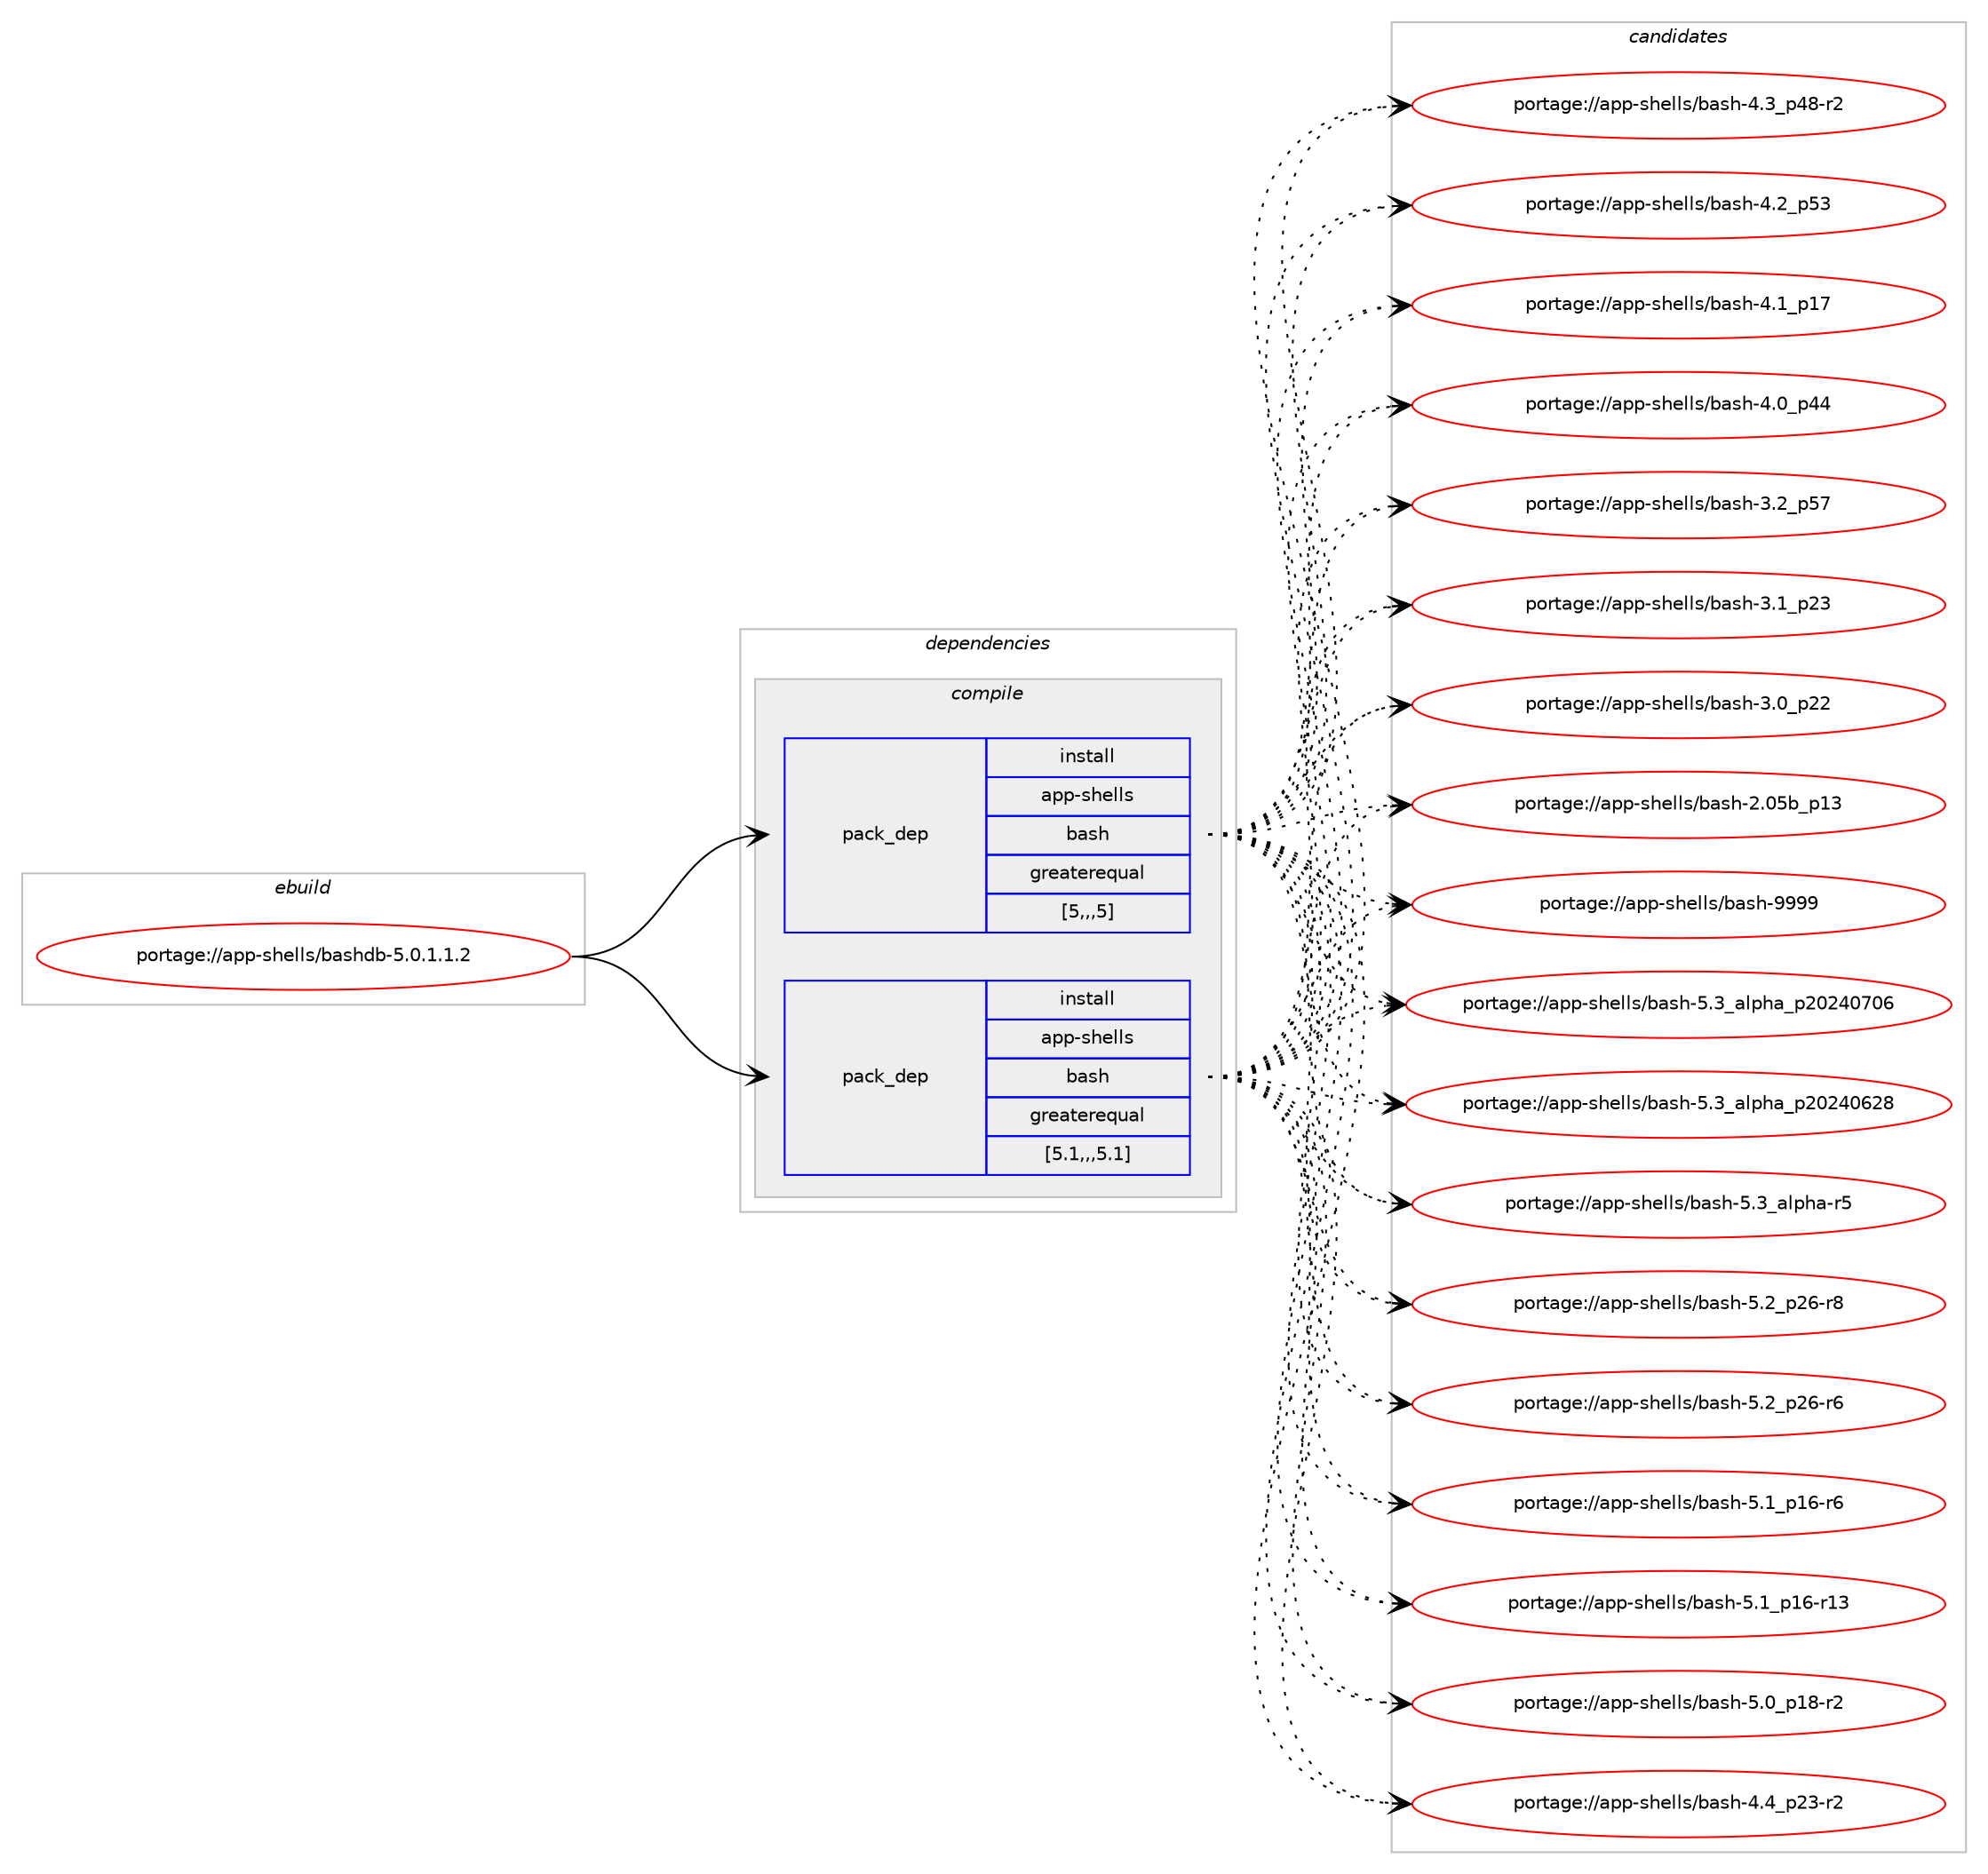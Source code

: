 digraph prolog {

# *************
# Graph options
# *************

newrank=true;
concentrate=true;
compound=true;
graph [rankdir=LR,fontname=Helvetica,fontsize=10,ranksep=1.5];#, ranksep=2.5, nodesep=0.2];
edge  [arrowhead=vee];
node  [fontname=Helvetica,fontsize=10];

# **********
# The ebuild
# **********

subgraph cluster_leftcol {
color=gray;
rank=same;
label=<<i>ebuild</i>>;
id [label="portage://app-shells/bashdb-5.0.1.1.2", color=red, width=4, href="../app-shells/bashdb-5.0.1.1.2.svg"];
}

# ****************
# The dependencies
# ****************

subgraph cluster_midcol {
color=gray;
label=<<i>dependencies</i>>;
subgraph cluster_compile {
fillcolor="#eeeeee";
style=filled;
label=<<i>compile</i>>;
subgraph pack36677 {
dependency51486 [label=<<TABLE BORDER="0" CELLBORDER="1" CELLSPACING="0" CELLPADDING="4" WIDTH="220"><TR><TD ROWSPAN="6" CELLPADDING="30">pack_dep</TD></TR><TR><TD WIDTH="110">install</TD></TR><TR><TD>app-shells</TD></TR><TR><TD>bash</TD></TR><TR><TD>greaterequal</TD></TR><TR><TD>[5,,,5]</TD></TR></TABLE>>, shape=none, color=blue];
}
id:e -> dependency51486:w [weight=20,style="solid",arrowhead="vee"];
subgraph pack36678 {
dependency51487 [label=<<TABLE BORDER="0" CELLBORDER="1" CELLSPACING="0" CELLPADDING="4" WIDTH="220"><TR><TD ROWSPAN="6" CELLPADDING="30">pack_dep</TD></TR><TR><TD WIDTH="110">install</TD></TR><TR><TD>app-shells</TD></TR><TR><TD>bash</TD></TR><TR><TD>greaterequal</TD></TR><TR><TD>[5.1,,,5.1]</TD></TR></TABLE>>, shape=none, color=blue];
}
id:e -> dependency51487:w [weight=20,style="solid",arrowhead="vee"];
}
subgraph cluster_compileandrun {
fillcolor="#eeeeee";
style=filled;
label=<<i>compile and run</i>>;
}
subgraph cluster_run {
fillcolor="#eeeeee";
style=filled;
label=<<i>run</i>>;
}
}

# **************
# The candidates
# **************

subgraph cluster_choices {
rank=same;
color=gray;
label=<<i>candidates</i>>;

subgraph choice36677 {
color=black;
nodesep=1;
choice97112112451151041011081081154798971151044557575757 [label="portage://app-shells/bash-9999", color=red, width=4,href="../app-shells/bash-9999.svg"];
choice971121124511510410110810811547989711510445534651959710811210497951125048505248554854 [label="portage://app-shells/bash-5.3_alpha_p20240706", color=red, width=4,href="../app-shells/bash-5.3_alpha_p20240706.svg"];
choice971121124511510410110810811547989711510445534651959710811210497951125048505248545056 [label="portage://app-shells/bash-5.3_alpha_p20240628", color=red, width=4,href="../app-shells/bash-5.3_alpha_p20240628.svg"];
choice9711211245115104101108108115479897115104455346519597108112104974511453 [label="portage://app-shells/bash-5.3_alpha-r5", color=red, width=4,href="../app-shells/bash-5.3_alpha-r5.svg"];
choice9711211245115104101108108115479897115104455346509511250544511456 [label="portage://app-shells/bash-5.2_p26-r8", color=red, width=4,href="../app-shells/bash-5.2_p26-r8.svg"];
choice9711211245115104101108108115479897115104455346509511250544511454 [label="portage://app-shells/bash-5.2_p26-r6", color=red, width=4,href="../app-shells/bash-5.2_p26-r6.svg"];
choice9711211245115104101108108115479897115104455346499511249544511454 [label="portage://app-shells/bash-5.1_p16-r6", color=red, width=4,href="../app-shells/bash-5.1_p16-r6.svg"];
choice971121124511510410110810811547989711510445534649951124954451144951 [label="portage://app-shells/bash-5.1_p16-r13", color=red, width=4,href="../app-shells/bash-5.1_p16-r13.svg"];
choice9711211245115104101108108115479897115104455346489511249564511450 [label="portage://app-shells/bash-5.0_p18-r2", color=red, width=4,href="../app-shells/bash-5.0_p18-r2.svg"];
choice9711211245115104101108108115479897115104455246529511250514511450 [label="portage://app-shells/bash-4.4_p23-r2", color=red, width=4,href="../app-shells/bash-4.4_p23-r2.svg"];
choice9711211245115104101108108115479897115104455246519511252564511450 [label="portage://app-shells/bash-4.3_p48-r2", color=red, width=4,href="../app-shells/bash-4.3_p48-r2.svg"];
choice971121124511510410110810811547989711510445524650951125351 [label="portage://app-shells/bash-4.2_p53", color=red, width=4,href="../app-shells/bash-4.2_p53.svg"];
choice971121124511510410110810811547989711510445524649951124955 [label="portage://app-shells/bash-4.1_p17", color=red, width=4,href="../app-shells/bash-4.1_p17.svg"];
choice971121124511510410110810811547989711510445524648951125252 [label="portage://app-shells/bash-4.0_p44", color=red, width=4,href="../app-shells/bash-4.0_p44.svg"];
choice971121124511510410110810811547989711510445514650951125355 [label="portage://app-shells/bash-3.2_p57", color=red, width=4,href="../app-shells/bash-3.2_p57.svg"];
choice971121124511510410110810811547989711510445514649951125051 [label="portage://app-shells/bash-3.1_p23", color=red, width=4,href="../app-shells/bash-3.1_p23.svg"];
choice971121124511510410110810811547989711510445514648951125050 [label="portage://app-shells/bash-3.0_p22", color=red, width=4,href="../app-shells/bash-3.0_p22.svg"];
choice9711211245115104101108108115479897115104455046485398951124951 [label="portage://app-shells/bash-2.05b_p13", color=red, width=4,href="../app-shells/bash-2.05b_p13.svg"];
dependency51486:e -> choice97112112451151041011081081154798971151044557575757:w [style=dotted,weight="100"];
dependency51486:e -> choice971121124511510410110810811547989711510445534651959710811210497951125048505248554854:w [style=dotted,weight="100"];
dependency51486:e -> choice971121124511510410110810811547989711510445534651959710811210497951125048505248545056:w [style=dotted,weight="100"];
dependency51486:e -> choice9711211245115104101108108115479897115104455346519597108112104974511453:w [style=dotted,weight="100"];
dependency51486:e -> choice9711211245115104101108108115479897115104455346509511250544511456:w [style=dotted,weight="100"];
dependency51486:e -> choice9711211245115104101108108115479897115104455346509511250544511454:w [style=dotted,weight="100"];
dependency51486:e -> choice9711211245115104101108108115479897115104455346499511249544511454:w [style=dotted,weight="100"];
dependency51486:e -> choice971121124511510410110810811547989711510445534649951124954451144951:w [style=dotted,weight="100"];
dependency51486:e -> choice9711211245115104101108108115479897115104455346489511249564511450:w [style=dotted,weight="100"];
dependency51486:e -> choice9711211245115104101108108115479897115104455246529511250514511450:w [style=dotted,weight="100"];
dependency51486:e -> choice9711211245115104101108108115479897115104455246519511252564511450:w [style=dotted,weight="100"];
dependency51486:e -> choice971121124511510410110810811547989711510445524650951125351:w [style=dotted,weight="100"];
dependency51486:e -> choice971121124511510410110810811547989711510445524649951124955:w [style=dotted,weight="100"];
dependency51486:e -> choice971121124511510410110810811547989711510445524648951125252:w [style=dotted,weight="100"];
dependency51486:e -> choice971121124511510410110810811547989711510445514650951125355:w [style=dotted,weight="100"];
dependency51486:e -> choice971121124511510410110810811547989711510445514649951125051:w [style=dotted,weight="100"];
dependency51486:e -> choice971121124511510410110810811547989711510445514648951125050:w [style=dotted,weight="100"];
dependency51486:e -> choice9711211245115104101108108115479897115104455046485398951124951:w [style=dotted,weight="100"];
}
subgraph choice36678 {
color=black;
nodesep=1;
choice97112112451151041011081081154798971151044557575757 [label="portage://app-shells/bash-9999", color=red, width=4,href="../app-shells/bash-9999.svg"];
choice971121124511510410110810811547989711510445534651959710811210497951125048505248554854 [label="portage://app-shells/bash-5.3_alpha_p20240706", color=red, width=4,href="../app-shells/bash-5.3_alpha_p20240706.svg"];
choice971121124511510410110810811547989711510445534651959710811210497951125048505248545056 [label="portage://app-shells/bash-5.3_alpha_p20240628", color=red, width=4,href="../app-shells/bash-5.3_alpha_p20240628.svg"];
choice9711211245115104101108108115479897115104455346519597108112104974511453 [label="portage://app-shells/bash-5.3_alpha-r5", color=red, width=4,href="../app-shells/bash-5.3_alpha-r5.svg"];
choice9711211245115104101108108115479897115104455346509511250544511456 [label="portage://app-shells/bash-5.2_p26-r8", color=red, width=4,href="../app-shells/bash-5.2_p26-r8.svg"];
choice9711211245115104101108108115479897115104455346509511250544511454 [label="portage://app-shells/bash-5.2_p26-r6", color=red, width=4,href="../app-shells/bash-5.2_p26-r6.svg"];
choice9711211245115104101108108115479897115104455346499511249544511454 [label="portage://app-shells/bash-5.1_p16-r6", color=red, width=4,href="../app-shells/bash-5.1_p16-r6.svg"];
choice971121124511510410110810811547989711510445534649951124954451144951 [label="portage://app-shells/bash-5.1_p16-r13", color=red, width=4,href="../app-shells/bash-5.1_p16-r13.svg"];
choice9711211245115104101108108115479897115104455346489511249564511450 [label="portage://app-shells/bash-5.0_p18-r2", color=red, width=4,href="../app-shells/bash-5.0_p18-r2.svg"];
choice9711211245115104101108108115479897115104455246529511250514511450 [label="portage://app-shells/bash-4.4_p23-r2", color=red, width=4,href="../app-shells/bash-4.4_p23-r2.svg"];
choice9711211245115104101108108115479897115104455246519511252564511450 [label="portage://app-shells/bash-4.3_p48-r2", color=red, width=4,href="../app-shells/bash-4.3_p48-r2.svg"];
choice971121124511510410110810811547989711510445524650951125351 [label="portage://app-shells/bash-4.2_p53", color=red, width=4,href="../app-shells/bash-4.2_p53.svg"];
choice971121124511510410110810811547989711510445524649951124955 [label="portage://app-shells/bash-4.1_p17", color=red, width=4,href="../app-shells/bash-4.1_p17.svg"];
choice971121124511510410110810811547989711510445524648951125252 [label="portage://app-shells/bash-4.0_p44", color=red, width=4,href="../app-shells/bash-4.0_p44.svg"];
choice971121124511510410110810811547989711510445514650951125355 [label="portage://app-shells/bash-3.2_p57", color=red, width=4,href="../app-shells/bash-3.2_p57.svg"];
choice971121124511510410110810811547989711510445514649951125051 [label="portage://app-shells/bash-3.1_p23", color=red, width=4,href="../app-shells/bash-3.1_p23.svg"];
choice971121124511510410110810811547989711510445514648951125050 [label="portage://app-shells/bash-3.0_p22", color=red, width=4,href="../app-shells/bash-3.0_p22.svg"];
choice9711211245115104101108108115479897115104455046485398951124951 [label="portage://app-shells/bash-2.05b_p13", color=red, width=4,href="../app-shells/bash-2.05b_p13.svg"];
dependency51487:e -> choice97112112451151041011081081154798971151044557575757:w [style=dotted,weight="100"];
dependency51487:e -> choice971121124511510410110810811547989711510445534651959710811210497951125048505248554854:w [style=dotted,weight="100"];
dependency51487:e -> choice971121124511510410110810811547989711510445534651959710811210497951125048505248545056:w [style=dotted,weight="100"];
dependency51487:e -> choice9711211245115104101108108115479897115104455346519597108112104974511453:w [style=dotted,weight="100"];
dependency51487:e -> choice9711211245115104101108108115479897115104455346509511250544511456:w [style=dotted,weight="100"];
dependency51487:e -> choice9711211245115104101108108115479897115104455346509511250544511454:w [style=dotted,weight="100"];
dependency51487:e -> choice9711211245115104101108108115479897115104455346499511249544511454:w [style=dotted,weight="100"];
dependency51487:e -> choice971121124511510410110810811547989711510445534649951124954451144951:w [style=dotted,weight="100"];
dependency51487:e -> choice9711211245115104101108108115479897115104455346489511249564511450:w [style=dotted,weight="100"];
dependency51487:e -> choice9711211245115104101108108115479897115104455246529511250514511450:w [style=dotted,weight="100"];
dependency51487:e -> choice9711211245115104101108108115479897115104455246519511252564511450:w [style=dotted,weight="100"];
dependency51487:e -> choice971121124511510410110810811547989711510445524650951125351:w [style=dotted,weight="100"];
dependency51487:e -> choice971121124511510410110810811547989711510445524649951124955:w [style=dotted,weight="100"];
dependency51487:e -> choice971121124511510410110810811547989711510445524648951125252:w [style=dotted,weight="100"];
dependency51487:e -> choice971121124511510410110810811547989711510445514650951125355:w [style=dotted,weight="100"];
dependency51487:e -> choice971121124511510410110810811547989711510445514649951125051:w [style=dotted,weight="100"];
dependency51487:e -> choice971121124511510410110810811547989711510445514648951125050:w [style=dotted,weight="100"];
dependency51487:e -> choice9711211245115104101108108115479897115104455046485398951124951:w [style=dotted,weight="100"];
}
}

}

